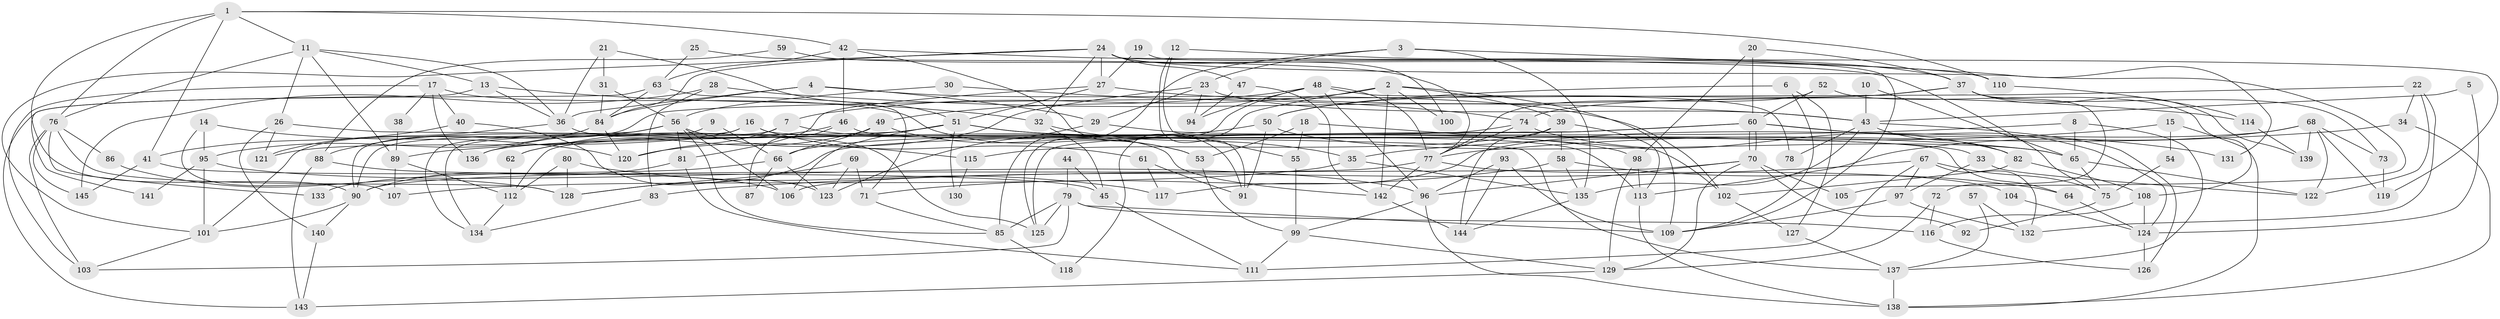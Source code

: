 // Generated by graph-tools (version 1.1) at 2025/50/03/09/25 03:50:09]
// undirected, 145 vertices, 290 edges
graph export_dot {
graph [start="1"]
  node [color=gray90,style=filled];
  1;
  2;
  3;
  4;
  5;
  6;
  7;
  8;
  9;
  10;
  11;
  12;
  13;
  14;
  15;
  16;
  17;
  18;
  19;
  20;
  21;
  22;
  23;
  24;
  25;
  26;
  27;
  28;
  29;
  30;
  31;
  32;
  33;
  34;
  35;
  36;
  37;
  38;
  39;
  40;
  41;
  42;
  43;
  44;
  45;
  46;
  47;
  48;
  49;
  50;
  51;
  52;
  53;
  54;
  55;
  56;
  57;
  58;
  59;
  60;
  61;
  62;
  63;
  64;
  65;
  66;
  67;
  68;
  69;
  70;
  71;
  72;
  73;
  74;
  75;
  76;
  77;
  78;
  79;
  80;
  81;
  82;
  83;
  84;
  85;
  86;
  87;
  88;
  89;
  90;
  91;
  92;
  93;
  94;
  95;
  96;
  97;
  98;
  99;
  100;
  101;
  102;
  103;
  104;
  105;
  106;
  107;
  108;
  109;
  110;
  111;
  112;
  113;
  114;
  115;
  116;
  117;
  118;
  119;
  120;
  121;
  122;
  123;
  124;
  125;
  126;
  127;
  128;
  129;
  130;
  131;
  132;
  133;
  134;
  135;
  136;
  137;
  138;
  139;
  140;
  141;
  142;
  143;
  144;
  145;
  1 -- 11;
  1 -- 90;
  1 -- 41;
  1 -- 42;
  1 -- 76;
  1 -- 110;
  2 -- 39;
  2 -- 142;
  2 -- 7;
  2 -- 100;
  2 -- 109;
  2 -- 118;
  3 -- 85;
  3 -- 23;
  3 -- 131;
  3 -- 135;
  4 -- 36;
  4 -- 84;
  4 -- 29;
  4 -- 102;
  5 -- 43;
  5 -- 124;
  6 -- 127;
  6 -- 109;
  6 -- 50;
  7 -- 142;
  7 -- 90;
  7 -- 120;
  8 -- 65;
  8 -- 137;
  8 -- 89;
  9 -- 134;
  9 -- 66;
  10 -- 43;
  10 -- 65;
  11 -- 76;
  11 -- 36;
  11 -- 13;
  11 -- 26;
  11 -- 89;
  12 -- 37;
  12 -- 91;
  12 -- 55;
  13 -- 32;
  13 -- 36;
  13 -- 141;
  14 -- 95;
  14 -- 120;
  14 -- 107;
  15 -- 138;
  15 -- 35;
  15 -- 54;
  16 -- 64;
  16 -- 90;
  16 -- 61;
  16 -- 121;
  17 -- 103;
  17 -- 136;
  17 -- 38;
  17 -- 40;
  17 -- 53;
  18 -- 55;
  18 -- 102;
  18 -- 53;
  19 -- 27;
  19 -- 109;
  20 -- 60;
  20 -- 37;
  20 -- 98;
  21 -- 31;
  21 -- 36;
  21 -- 51;
  22 -- 34;
  22 -- 132;
  22 -- 101;
  22 -- 122;
  23 -- 29;
  23 -- 120;
  23 -- 43;
  23 -- 94;
  24 -- 101;
  24 -- 47;
  24 -- 27;
  24 -- 32;
  24 -- 84;
  24 -- 100;
  24 -- 105;
  24 -- 119;
  25 -- 77;
  25 -- 63;
  26 -- 121;
  26 -- 137;
  26 -- 140;
  27 -- 51;
  27 -- 81;
  27 -- 114;
  28 -- 43;
  28 -- 145;
  28 -- 83;
  29 -- 123;
  29 -- 33;
  30 -- 74;
  30 -- 56;
  31 -- 56;
  31 -- 84;
  32 -- 35;
  32 -- 45;
  33 -- 122;
  33 -- 97;
  34 -- 77;
  34 -- 138;
  35 -- 135;
  35 -- 107;
  36 -- 125;
  36 -- 121;
  37 -- 50;
  37 -- 72;
  37 -- 73;
  37 -- 74;
  37 -- 139;
  38 -- 89;
  39 -- 58;
  39 -- 113;
  39 -- 115;
  39 -- 144;
  40 -- 41;
  40 -- 123;
  41 -- 45;
  41 -- 145;
  42 -- 63;
  42 -- 46;
  42 -- 75;
  42 -- 91;
  43 -- 135;
  43 -- 78;
  43 -- 82;
  43 -- 126;
  44 -- 45;
  44 -- 79;
  45 -- 111;
  46 -- 113;
  46 -- 87;
  46 -- 136;
  47 -- 94;
  47 -- 142;
  48 -- 49;
  48 -- 125;
  48 -- 77;
  48 -- 78;
  48 -- 94;
  48 -- 96;
  49 -- 53;
  49 -- 62;
  49 -- 66;
  50 -- 91;
  50 -- 65;
  50 -- 66;
  51 -- 106;
  51 -- 62;
  51 -- 65;
  51 -- 98;
  51 -- 112;
  51 -- 130;
  52 -- 60;
  52 -- 77;
  52 -- 108;
  53 -- 99;
  54 -- 75;
  55 -- 99;
  56 -- 134;
  56 -- 88;
  56 -- 81;
  56 -- 85;
  56 -- 106;
  56 -- 115;
  57 -- 137;
  57 -- 132;
  58 -- 135;
  58 -- 71;
  58 -- 64;
  59 -- 110;
  59 -- 88;
  60 -- 124;
  60 -- 70;
  60 -- 70;
  60 -- 125;
  60 -- 128;
  60 -- 131;
  61 -- 117;
  61 -- 91;
  62 -- 112;
  63 -- 84;
  63 -- 143;
  63 -- 71;
  64 -- 124;
  65 -- 75;
  65 -- 122;
  66 -- 87;
  66 -- 123;
  66 -- 133;
  67 -- 75;
  67 -- 111;
  67 -- 83;
  67 -- 97;
  67 -- 132;
  68 -- 73;
  68 -- 122;
  68 -- 113;
  68 -- 117;
  68 -- 119;
  68 -- 139;
  69 -- 123;
  69 -- 128;
  69 -- 71;
  70 -- 129;
  70 -- 92;
  70 -- 96;
  70 -- 105;
  70 -- 106;
  71 -- 85;
  72 -- 129;
  72 -- 116;
  73 -- 119;
  74 -- 77;
  74 -- 82;
  74 -- 136;
  75 -- 92;
  76 -- 103;
  76 -- 86;
  76 -- 128;
  76 -- 133;
  76 -- 145;
  77 -- 90;
  77 -- 104;
  77 -- 142;
  79 -- 85;
  79 -- 109;
  79 -- 103;
  79 -- 116;
  79 -- 125;
  80 -- 112;
  80 -- 128;
  80 -- 117;
  81 -- 90;
  81 -- 111;
  82 -- 102;
  82 -- 108;
  83 -- 134;
  84 -- 95;
  84 -- 120;
  85 -- 118;
  86 -- 128;
  88 -- 106;
  88 -- 143;
  89 -- 107;
  89 -- 112;
  90 -- 101;
  90 -- 140;
  93 -- 109;
  93 -- 96;
  93 -- 144;
  95 -- 101;
  95 -- 96;
  95 -- 141;
  96 -- 99;
  96 -- 138;
  97 -- 109;
  97 -- 132;
  98 -- 113;
  98 -- 129;
  99 -- 111;
  99 -- 129;
  101 -- 103;
  102 -- 127;
  104 -- 124;
  108 -- 116;
  108 -- 124;
  110 -- 114;
  112 -- 134;
  113 -- 138;
  114 -- 139;
  115 -- 130;
  116 -- 126;
  124 -- 126;
  127 -- 137;
  129 -- 143;
  135 -- 144;
  137 -- 138;
  140 -- 143;
  142 -- 144;
}
